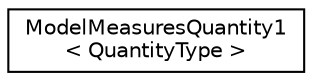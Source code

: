digraph "Graphical Class Hierarchy"
{
 // LATEX_PDF_SIZE
  edge [fontname="Helvetica",fontsize="10",labelfontname="Helvetica",labelfontsize="10"];
  node [fontname="Helvetica",fontsize="10",shape=record];
  rankdir="LR";
  Node0 [label="ModelMeasuresQuantity1\l\< QuantityType \>",height=0.2,width=0.4,color="black", fillcolor="white", style="filled",URL="$classModelMeasuresQuantity1_3_01QuantityType_01_4.html",tooltip=" "];
}
